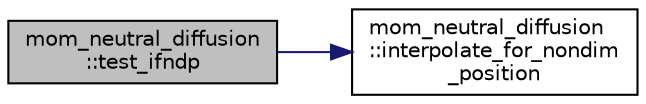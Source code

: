 digraph "mom_neutral_diffusion::test_ifndp"
{
 // INTERACTIVE_SVG=YES
 // LATEX_PDF_SIZE
  edge [fontname="Helvetica",fontsize="10",labelfontname="Helvetica",labelfontsize="10"];
  node [fontname="Helvetica",fontsize="10",shape=record];
  rankdir="LR";
  Node1 [label="mom_neutral_diffusion\l::test_ifndp",height=0.2,width=0.4,color="black", fillcolor="grey75", style="filled", fontcolor="black",tooltip="Returns true if a test of interpolate_for_nondim_position() fails, and conditionally writes results t..."];
  Node1 -> Node2 [color="midnightblue",fontsize="10",style="solid",fontname="Helvetica"];
  Node2 [label="mom_neutral_diffusion\l::interpolate_for_nondim\l_position",height=0.2,width=0.4,color="black", fillcolor="white", style="filled",URL="$namespacemom__neutral__diffusion.html#a666836e70bdae7ef4ec271246cf91993",tooltip="Returns the non-dimensional position between Pneg and Ppos where the interpolated density difference ..."];
}
